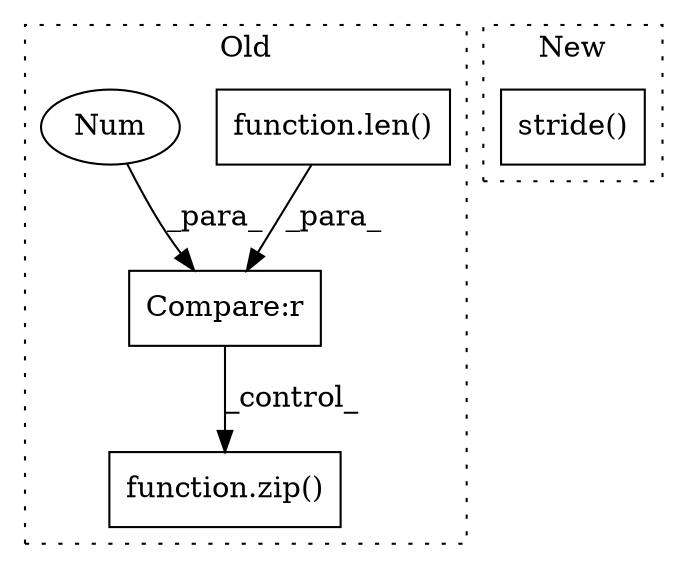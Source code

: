 digraph G {
subgraph cluster0 {
1 [label="function.len()" a="75" s="11179,11206" l="4,1" shape="box"];
3 [label="Compare:r" a="40" s="11179" l="32" shape="box"];
4 [label="function.zip()" a="75" s="11525,11662" l="21,15" shape="box"];
5 [label="Num" a="76" s="11210" l="1" shape="ellipse"];
label = "Old";
style="dotted";
}
subgraph cluster1 {
2 [label="stride()" a="75" s="10252" l="24" shape="box"];
label = "New";
style="dotted";
}
1 -> 3 [label="_para_"];
3 -> 4 [label="_control_"];
5 -> 3 [label="_para_"];
}